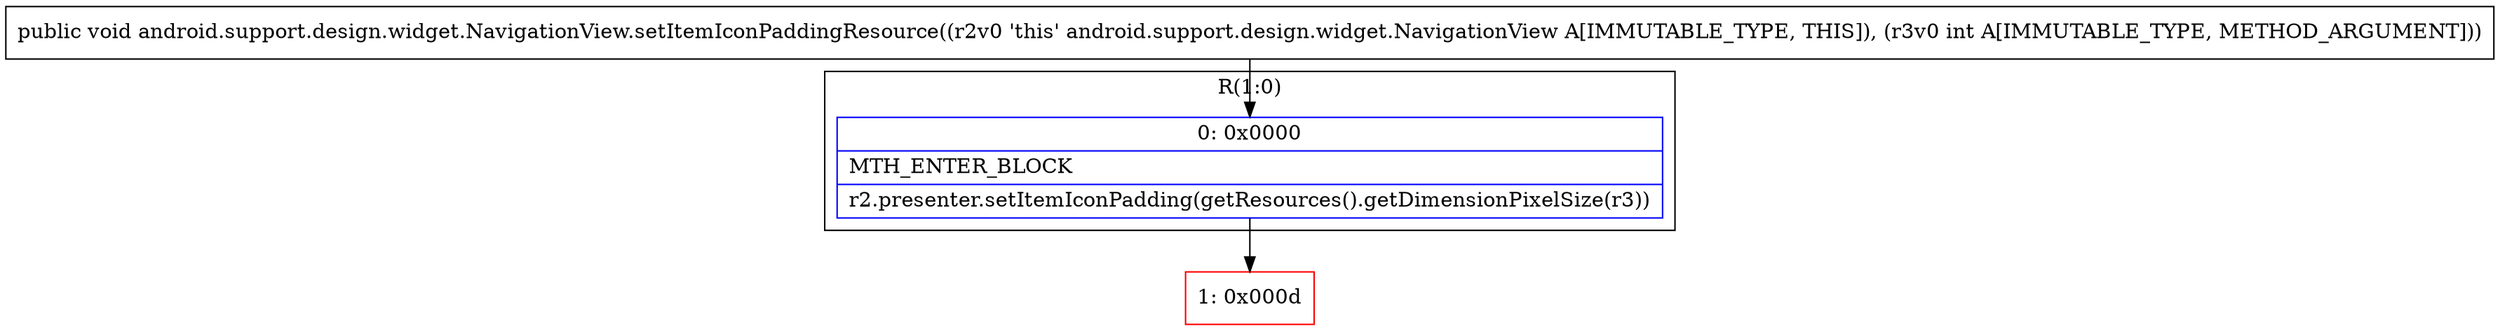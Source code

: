 digraph "CFG forandroid.support.design.widget.NavigationView.setItemIconPaddingResource(I)V" {
subgraph cluster_Region_152031562 {
label = "R(1:0)";
node [shape=record,color=blue];
Node_0 [shape=record,label="{0\:\ 0x0000|MTH_ENTER_BLOCK\l|r2.presenter.setItemIconPadding(getResources().getDimensionPixelSize(r3))\l}"];
}
Node_1 [shape=record,color=red,label="{1\:\ 0x000d}"];
MethodNode[shape=record,label="{public void android.support.design.widget.NavigationView.setItemIconPaddingResource((r2v0 'this' android.support.design.widget.NavigationView A[IMMUTABLE_TYPE, THIS]), (r3v0 int A[IMMUTABLE_TYPE, METHOD_ARGUMENT])) }"];
MethodNode -> Node_0;
Node_0 -> Node_1;
}

